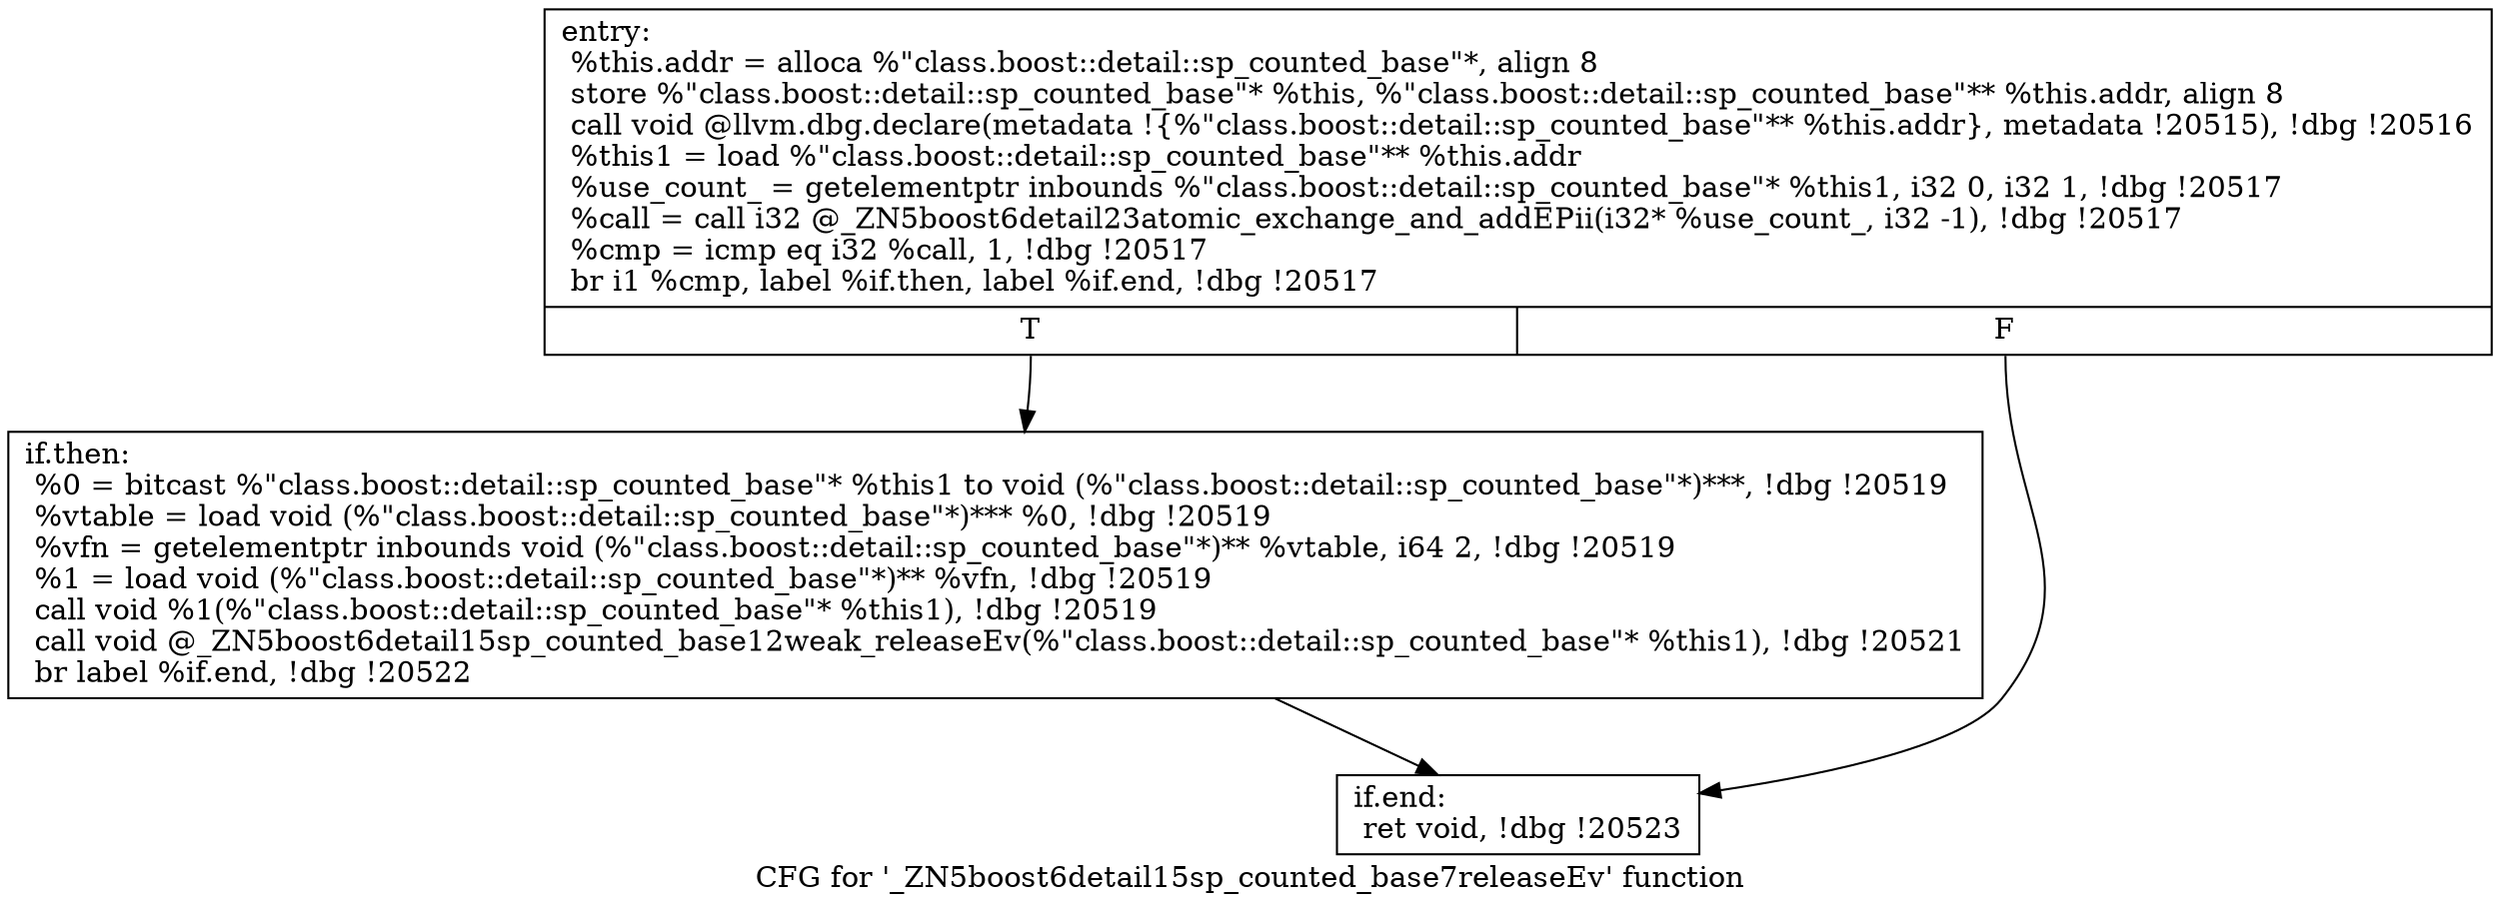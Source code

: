 digraph "CFG for '_ZN5boost6detail15sp_counted_base7releaseEv' function" {
	label="CFG for '_ZN5boost6detail15sp_counted_base7releaseEv' function";

	Node0x7fd4417728b0 [shape=record,label="{entry:\l  %this.addr = alloca %\"class.boost::detail::sp_counted_base\"*, align 8\l  store %\"class.boost::detail::sp_counted_base\"* %this, %\"class.boost::detail::sp_counted_base\"** %this.addr, align 8\l  call void @llvm.dbg.declare(metadata !\{%\"class.boost::detail::sp_counted_base\"** %this.addr\}, metadata !20515), !dbg !20516\l  %this1 = load %\"class.boost::detail::sp_counted_base\"** %this.addr\l  %use_count_ = getelementptr inbounds %\"class.boost::detail::sp_counted_base\"* %this1, i32 0, i32 1, !dbg !20517\l  %call = call i32 @_ZN5boost6detail23atomic_exchange_and_addEPii(i32* %use_count_, i32 -1), !dbg !20517\l  %cmp = icmp eq i32 %call, 1, !dbg !20517\l  br i1 %cmp, label %if.then, label %if.end, !dbg !20517\l|{<s0>T|<s1>F}}"];
	Node0x7fd4417728b0:s0 -> Node0x7fd441772900;
	Node0x7fd4417728b0:s1 -> Node0x7fd441772950;
	Node0x7fd441772900 [shape=record,label="{if.then:                                          \l  %0 = bitcast %\"class.boost::detail::sp_counted_base\"* %this1 to void (%\"class.boost::detail::sp_counted_base\"*)***, !dbg !20519\l  %vtable = load void (%\"class.boost::detail::sp_counted_base\"*)*** %0, !dbg !20519\l  %vfn = getelementptr inbounds void (%\"class.boost::detail::sp_counted_base\"*)** %vtable, i64 2, !dbg !20519\l  %1 = load void (%\"class.boost::detail::sp_counted_base\"*)** %vfn, !dbg !20519\l  call void %1(%\"class.boost::detail::sp_counted_base\"* %this1), !dbg !20519\l  call void @_ZN5boost6detail15sp_counted_base12weak_releaseEv(%\"class.boost::detail::sp_counted_base\"* %this1), !dbg !20521\l  br label %if.end, !dbg !20522\l}"];
	Node0x7fd441772900 -> Node0x7fd441772950;
	Node0x7fd441772950 [shape=record,label="{if.end:                                           \l  ret void, !dbg !20523\l}"];
}
